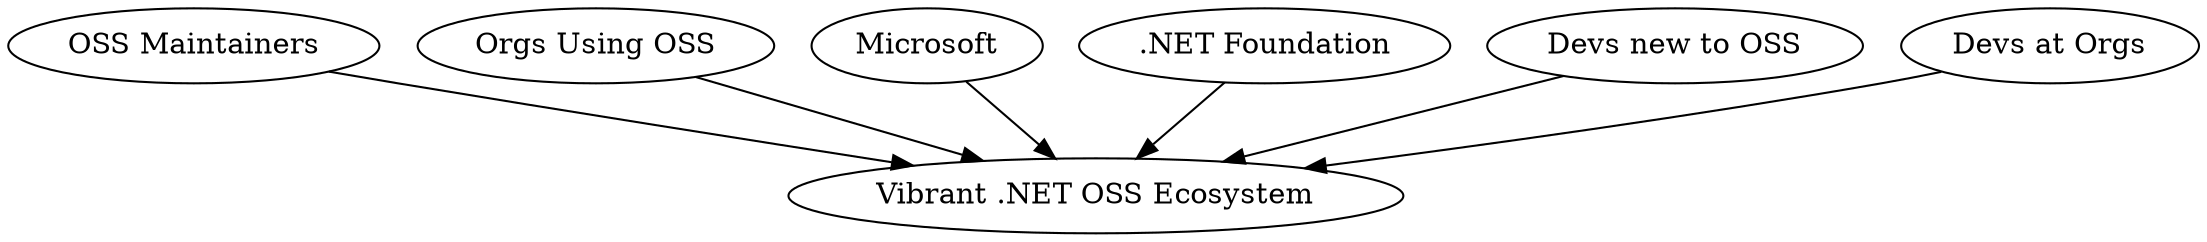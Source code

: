 digraph g {
    goal[label="Vibrant .NET OSS Ecosystem"]
    
    persona_maintainer [label="OSS Maintainers"]
    persona_consumerorg [label="Orgs Using OSS"]
    persona_microsoft [label="Microsoft"]
    persona_dotnetfdn [label=".NET Foundation"]
    persona_newtooss [label="Devs new to OSS"]
    persona_devsatorgs [label="Devs at Orgs"]
    
    persona_maintainer -> goal
    persona_consumerorg -> goal
    persona_microsoft -> goal
    persona_dotnetfdn -> goal
    persona_newtooss -> goal
    persona_devsatorgs -> goal

}